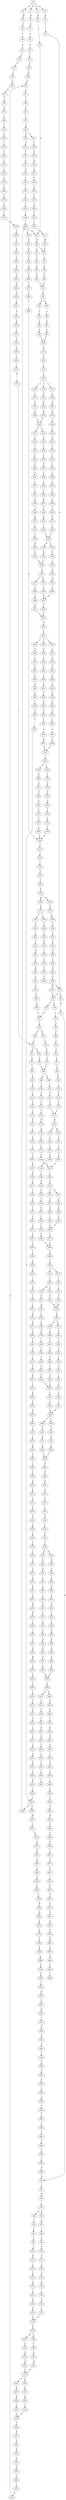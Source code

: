 strict digraph  {
	S0 -> S1 [ label = R ];
	S0 -> S2 [ label = A ];
	S0 -> S3 [ label = V ];
	S0 -> S4 [ label = D ];
	S1 -> S5 [ label = M ];
	S2 -> S6 [ label = D ];
	S3 -> S7 [ label = D ];
	S4 -> S8 [ label = W ];
	S5 -> S9 [ label = R ];
	S6 -> S10 [ label = I ];
	S7 -> S11 [ label = T ];
	S8 -> S12 [ label = Y ];
	S9 -> S13 [ label = A ];
	S10 -> S14 [ label = Q ];
	S11 -> S15 [ label = K ];
	S12 -> S16 [ label = L ];
	S13 -> S17 [ label = D ];
	S14 -> S18 [ label = M ];
	S15 -> S19 [ label = N ];
	S15 -> S20 [ label = L ];
	S16 -> S21 [ label = E ];
	S17 -> S22 [ label = C ];
	S18 -> S23 [ label = Y ];
	S18 -> S24 [ label = F ];
	S19 -> S25 [ label = E ];
	S19 -> S26 [ label = Q ];
	S20 -> S27 [ label = R ];
	S21 -> S28 [ label = A ];
	S22 -> S29 [ label = Y ];
	S23 -> S30 [ label = L ];
	S24 -> S31 [ label = L ];
	S25 -> S32 [ label = V ];
	S26 -> S33 [ label = I ];
	S27 -> S34 [ label = R ];
	S28 -> S35 [ label = F ];
	S29 -> S36 [ label = R ];
	S30 -> S37 [ label = E ];
	S31 -> S38 [ label = E ];
	S32 -> S39 [ label = L ];
	S33 -> S40 [ label = V ];
	S34 -> S41 [ label = I ];
	S35 -> S42 [ label = V ];
	S36 -> S43 [ label = K ];
	S37 -> S44 [ label = E ];
	S38 -> S45 [ label = E ];
	S39 -> S46 [ label = H ];
	S39 -> S47 [ label = N ];
	S40 -> S48 [ label = S ];
	S41 -> S49 [ label = M ];
	S42 -> S50 [ label = V ];
	S43 -> S51 [ label = A ];
	S44 -> S52 [ label = P ];
	S45 -> S52 [ label = P ];
	S46 -> S53 [ label = I ];
	S47 -> S54 [ label = I ];
	S48 -> S55 [ label = I ];
	S49 -> S56 [ label = I ];
	S50 -> S57 [ label = H ];
	S51 -> S58 [ label = Y ];
	S52 -> S59 [ label = R ];
	S53 -> S60 [ label = D ];
	S53 -> S61 [ label = R ];
	S54 -> S62 [ label = D ];
	S55 -> S63 [ label = E ];
	S56 -> S64 [ label = D ];
	S56 -> S65 [ label = S ];
	S57 -> S66 [ label = T ];
	S58 -> S67 [ label = E ];
	S59 -> S68 [ label = A ];
	S59 -> S69 [ label = G ];
	S60 -> S70 [ label = G ];
	S61 -> S71 [ label = E ];
	S62 -> S72 [ label = G ];
	S63 -> S73 [ label = E ];
	S64 -> S74 [ label = S ];
	S65 -> S75 [ label = N ];
	S66 -> S76 [ label = A ];
	S67 -> S77 [ label = T ];
	S68 -> S78 [ label = L ];
	S69 -> S79 [ label = L ];
	S70 -> S80 [ label = P ];
	S71 -> S81 [ label = L ];
	S72 -> S80 [ label = P ];
	S73 -> S82 [ label = P ];
	S74 -> S83 [ label = L ];
	S75 -> S84 [ label = L ];
	S76 -> S85 [ label = A ];
	S77 -> S86 [ label = W ];
	S78 -> S87 [ label = A ];
	S79 -> S88 [ label = A ];
	S80 -> S89 [ label = L ];
	S80 -> S90 [ label = Q ];
	S81 -> S91 [ label = S ];
	S82 -> S92 [ label = D ];
	S83 -> S93 [ label = L ];
	S84 -> S94 [ label = R ];
	S85 -> S95 [ label = T ];
	S86 -> S96 [ label = K ];
	S86 -> S97 [ label = T ];
	S87 -> S98 [ label = P ];
	S88 -> S99 [ label = P ];
	S89 -> S100 [ label = L ];
	S90 -> S101 [ label = L ];
	S91 -> S102 [ label = P ];
	S92 -> S103 [ label = L ];
	S93 -> S104 [ label = Q ];
	S94 -> S105 [ label = K ];
	S95 -> S106 [ label = F ];
	S96 -> S107 [ label = G ];
	S97 -> S108 [ label = G ];
	S98 -> S109 [ label = T ];
	S99 -> S109 [ label = T ];
	S100 -> S110 [ label = E ];
	S101 -> S111 [ label = E ];
	S102 -> S112 [ label = V ];
	S103 -> S113 [ label = E ];
	S104 -> S114 [ label = H ];
	S105 -> S115 [ label = H ];
	S106 -> S116 [ label = T ];
	S107 -> S117 [ label = F ];
	S108 -> S118 [ label = F ];
	S109 -> S119 [ label = G ];
	S110 -> S120 [ label = P ];
	S111 -> S121 [ label = P ];
	S112 -> S122 [ label = S ];
	S113 -> S123 [ label = P ];
	S114 -> S124 [ label = L ];
	S115 -> S125 [ label = L ];
	S116 -> S126 [ label = L ];
	S117 -> S127 [ label = R ];
	S118 -> S128 [ label = K ];
	S119 -> S129 [ label = T ];
	S120 -> S130 [ label = V ];
	S121 -> S131 [ label = I ];
	S122 -> S132 [ label = G ];
	S123 -> S131 [ label = I ];
	S124 -> S133 [ label = E ];
	S125 -> S134 [ label = E ];
	S126 -> S135 [ label = G ];
	S127 -> S136 [ label = N ];
	S128 -> S137 [ label = Q ];
	S129 -> S138 [ label = L ];
	S130 -> S139 [ label = W ];
	S131 -> S140 [ label = W ];
	S132 -> S141 [ label = D ];
	S133 -> S142 [ label = N ];
	S134 -> S143 [ label = D ];
	S135 -> S144 [ label = Q ];
	S136 -> S145 [ label = P ];
	S137 -> S146 [ label = P ];
	S138 -> S147 [ label = L ];
	S139 -> S148 [ label = K ];
	S140 -> S149 [ label = R ];
	S140 -> S150 [ label = K ];
	S141 -> S151 [ label = I ];
	S142 -> S152 [ label = L ];
	S143 -> S153 [ label = L ];
	S144 -> S154 [ label = G ];
	S145 -> S155 [ label = Y ];
	S146 -> S156 [ label = F ];
	S147 -> S157 [ label = L ];
	S147 -> S158 [ label = V ];
	S147 -> S159 [ label = I ];
	S148 -> S160 [ label = E ];
	S149 -> S161 [ label = E ];
	S150 -> S162 [ label = E ];
	S151 -> S163 [ label = R ];
	S152 -> S164 [ label = N ];
	S153 -> S165 [ label = N ];
	S154 -> S166 [ label = A ];
	S155 -> S167 [ label = L ];
	S156 -> S168 [ label = L ];
	S157 -> S169 [ label = A ];
	S158 -> S170 [ label = A ];
	S159 -> S171 [ label = A ];
	S160 -> S172 [ label = L ];
	S161 -> S173 [ label = L ];
	S162 -> S174 [ label = I ];
	S163 -> S175 [ label = I ];
	S164 -> S176 [ label = S ];
	S165 -> S177 [ label = S ];
	S166 -> S178 [ label = A ];
	S167 -> S179 [ label = A ];
	S168 -> S180 [ label = A ];
	S169 -> S181 [ label = R ];
	S170 -> S182 [ label = R ];
	S171 -> S183 [ label = R ];
	S172 -> S184 [ label = E ];
	S173 -> S185 [ label = E ];
	S174 -> S186 [ label = E ];
	S175 -> S187 [ label = Y ];
	S176 -> S188 [ label = A ];
	S177 -> S188 [ label = A ];
	S178 -> S189 [ label = K ];
	S179 -> S190 [ label = D ];
	S180 -> S191 [ label = E ];
	S181 -> S192 [ label = R ];
	S182 -> S193 [ label = K ];
	S183 -> S194 [ label = K ];
	S184 -> S195 [ label = E ];
	S185 -> S195 [ label = E ];
	S186 -> S196 [ label = E ];
	S187 -> S197 [ label = R ];
	S188 -> S198 [ label = G ];
	S189 -> S199 [ label = L ];
	S190 -> S200 [ label = I ];
	S191 -> S201 [ label = I ];
	S192 -> S202 [ label = A ];
	S193 -> S203 [ label = A ];
	S194 -> S203 [ label = A ];
	S195 -> S204 [ label = I ];
	S196 -> S205 [ label = T ];
	S197 -> S206 [ label = G ];
	S198 -> S207 [ label = R ];
	S198 -> S208 [ label = K ];
	S199 -> S209 [ label = S ];
	S200 -> S14 [ label = Q ];
	S200 -> S210 [ label = L ];
	S201 -> S211 [ label = Q ];
	S202 -> S212 [ label = G ];
	S203 -> S213 [ label = S ];
	S203 -> S214 [ label = K ];
	S204 -> S215 [ label = W ];
	S205 -> S216 [ label = W ];
	S206 -> S217 [ label = K ];
	S207 -> S218 [ label = C ];
	S208 -> S219 [ label = C ];
	S209 -> S220 [ label = L ];
	S210 -> S221 [ label = T ];
	S211 -> S222 [ label = M ];
	S212 -> S223 [ label = Q ];
	S213 -> S224 [ label = Q ];
	S214 -> S225 [ label = Q ];
	S215 -> S226 [ label = L ];
	S215 -> S227 [ label = P ];
	S216 -> S228 [ label = P ];
	S217 -> S229 [ label = C ];
	S218 -> S230 [ label = D ];
	S219 -> S231 [ label = D ];
	S220 -> S232 [ label = I ];
	S221 -> S233 [ label = E ];
	S222 -> S24 [ label = F ];
	S223 -> S234 [ label = V ];
	S224 -> S235 [ label = I ];
	S225 -> S236 [ label = V ];
	S226 -> S237 [ label = Y ];
	S227 -> S238 [ label = Y ];
	S228 -> S239 [ label = Y ];
	S229 -> S240 [ label = E ];
	S230 -> S241 [ label = W ];
	S231 -> S242 [ label = W ];
	S232 -> S243 [ label = A ];
	S233 -> S244 [ label = A ];
	S234 -> S245 [ label = L ];
	S235 -> S246 [ label = L ];
	S236 -> S247 [ label = I ];
	S237 -> S248 [ label = K ];
	S238 -> S249 [ label = K ];
	S239 -> S250 [ label = R ];
	S240 -> S251 [ label = I ];
	S241 -> S252 [ label = Q ];
	S242 -> S252 [ label = Q ];
	S243 -> S253 [ label = V ];
	S244 -> S254 [ label = D ];
	S245 -> S255 [ label = P ];
	S246 -> S256 [ label = P ];
	S247 -> S257 [ label = P ];
	S248 -> S258 [ label = L ];
	S249 -> S259 [ label = L ];
	S250 -> S260 [ label = L ];
	S251 -> S261 [ label = V ];
	S252 -> S262 [ label = S ];
	S252 -> S263 [ label = V ];
	S253 -> S264 [ label = R ];
	S254 -> S265 [ label = T ];
	S255 -> S266 [ label = L ];
	S256 -> S267 [ label = A ];
	S257 -> S268 [ label = L ];
	S258 -> S269 [ label = S ];
	S259 -> S269 [ label = S ];
	S260 -> S270 [ label = S ];
	S261 -> S271 [ label = A ];
	S262 -> S272 [ label = R ];
	S263 -> S273 [ label = R ];
	S264 -> S274 [ label = T ];
	S265 -> S275 [ label = T ];
	S266 -> S276 [ label = L ];
	S267 -> S277 [ label = L ];
	S268 -> S278 [ label = L ];
	S269 -> S279 [ label = S ];
	S270 -> S280 [ label = S ];
	S271 -> S281 [ label = E ];
	S272 -> S282 [ label = K ];
	S273 -> S283 [ label = K ];
	S274 -> S284 [ label = D ];
	S275 -> S285 [ label = L ];
	S276 -> S286 [ label = L ];
	S277 -> S287 [ label = I ];
	S278 -> S288 [ label = V ];
	S279 -> S289 [ label = P ];
	S280 -> S289 [ label = P ];
	S281 -> S290 [ label = T ];
	S282 -> S291 [ label = G ];
	S283 -> S292 [ label = G ];
	S284 -> S293 [ label = P ];
	S285 -> S294 [ label = L ];
	S286 -> S295 [ label = C ];
	S287 -> S296 [ label = K ];
	S288 -> S297 [ label = K ];
	S289 -> S298 [ label = V ];
	S290 -> S299 [ label = C ];
	S291 -> S300 [ label = F ];
	S292 -> S300 [ label = F ];
	S293 -> S301 [ label = D ];
	S294 -> S302 [ label = G ];
	S295 -> S303 [ label = S ];
	S296 -> S304 [ label = T ];
	S297 -> S305 [ label = S ];
	S298 -> S306 [ label = V ];
	S299 -> S307 [ label = A ];
	S300 -> S308 [ label = Y ];
	S301 -> S309 [ label = N ];
	S302 -> S310 [ label = Y ];
	S303 -> S311 [ label = R ];
	S304 -> S312 [ label = R ];
	S305 -> S313 [ label = R ];
	S306 -> S314 [ label = V ];
	S306 -> S315 [ label = I ];
	S307 -> S316 [ label = Q ];
	S308 -> S317 [ label = R ];
	S309 -> S318 [ label = Q ];
	S310 -> S319 [ label = G ];
	S311 -> S320 [ label = T ];
	S312 -> S321 [ label = A ];
	S313 -> S322 [ label = T ];
	S314 -> S323 [ label = L ];
	S315 -> S324 [ label = L ];
	S316 -> S325 [ label = L ];
	S317 -> S326 [ label = V ];
	S318 -> S327 [ label = F ];
	S319 -> S328 [ label = L ];
	S320 -> S329 [ label = A ];
	S321 -> S330 [ label = A ];
	S322 -> S329 [ label = A ];
	S323 -> S331 [ label = M ];
	S323 -> S332 [ label = L ];
	S324 -> S333 [ label = L ];
	S325 -> S334 [ label = M ];
	S326 -> S335 [ label = H ];
	S327 -> S336 [ label = Q ];
	S328 -> S337 [ label = V ];
	S329 -> S338 [ label = T ];
	S329 -> S339 [ label = N ];
	S330 -> S340 [ label = N ];
	S331 -> S341 [ label = P ];
	S332 -> S342 [ label = P ];
	S333 -> S343 [ label = P ];
	S334 -> S344 [ label = T ];
	S335 -> S345 [ label = A ];
	S336 -> S346 [ label = H ];
	S337 -> S347 [ label = T ];
	S338 -> S348 [ label = R ];
	S339 -> S349 [ label = R ];
	S340 -> S350 [ label = R ];
	S341 -> S351 [ label = W ];
	S342 -> S352 [ label = W ];
	S343 -> S352 [ label = W ];
	S344 -> S353 [ label = L ];
	S345 -> S354 [ label = N ];
	S346 -> S355 [ label = V ];
	S347 -> S356 [ label = V ];
	S348 -> S357 [ label = T ];
	S349 -> S358 [ label = S ];
	S350 -> S358 [ label = S ];
	S351 -> S359 [ label = E ];
	S352 -> S360 [ label = E ];
	S353 -> S361 [ label = H ];
	S354 -> S362 [ label = C ];
	S355 -> S363 [ label = L ];
	S356 -> S364 [ label = R ];
	S356 -> S365 [ label = K ];
	S357 -> S366 [ label = K ];
	S358 -> S367 [ label = K ];
	S359 -> S368 [ label = A ];
	S360 -> S369 [ label = K ];
	S360 -> S370 [ label = E ];
	S361 -> S371 [ label = H ];
	S362 -> S372 [ label = Y ];
	S363 -> S373 [ label = H ];
	S364 -> S374 [ label = S ];
	S365 -> S375 [ label = S ];
	S366 -> S376 [ label = M ];
	S367 -> S377 [ label = L ];
	S367 -> S378 [ label = M ];
	S368 -> S379 [ label = R ];
	S369 -> S380 [ label = R ];
	S370 -> S381 [ label = K ];
	S371 -> S382 [ label = A ];
	S372 -> S383 [ label = R ];
	S373 -> S53 [ label = I ];
	S374 -> S384 [ label = E ];
	S375 -> S385 [ label = S ];
	S375 -> S386 [ label = T ];
	S376 -> S387 [ label = Y ];
	S377 -> S388 [ label = Y ];
	S378 -> S389 [ label = Y ];
	S379 -> S390 [ label = Y ];
	S380 -> S391 [ label = F ];
	S381 -> S392 [ label = Y ];
	S382 -> S393 [ label = F ];
	S383 -> S43 [ label = K ];
	S384 -> S394 [ label = T ];
	S385 -> S395 [ label = G ];
	S386 -> S396 [ label = S ];
	S387 -> S397 [ label = H ];
	S388 -> S398 [ label = H ];
	S389 -> S397 [ label = H ];
	S390 -> S399 [ label = I ];
	S391 -> S400 [ label = A ];
	S392 -> S401 [ label = F ];
	S393 -> S402 [ label = V ];
	S394 -> S403 [ label = V ];
	S395 -> S404 [ label = I ];
	S396 -> S405 [ label = I ];
	S397 -> S406 [ label = S ];
	S398 -> S407 [ label = S ];
	S399 -> S408 [ label = Y ];
	S400 -> S409 [ label = Y ];
	S401 -> S410 [ label = Y ];
	S402 -> S411 [ label = L ];
	S403 -> S412 [ label = A ];
	S404 -> S413 [ label = G ];
	S405 -> S414 [ label = R ];
	S406 -> S415 [ label = E ];
	S407 -> S415 [ label = E ];
	S408 -> S416 [ label = A ];
	S409 -> S417 [ label = A ];
	S410 -> S418 [ label = A ];
	S411 -> S419 [ label = F ];
	S412 -> S420 [ label = R ];
	S413 -> S421 [ label = M ];
	S414 -> S422 [ label = G ];
	S415 -> S423 [ label = D ];
	S416 -> S424 [ label = V ];
	S417 -> S425 [ label = V ];
	S418 -> S426 [ label = I ];
	S419 -> S427 [ label = K ];
	S420 -> S428 [ label = I ];
	S421 -> S429 [ label = T ];
	S422 -> S430 [ label = V ];
	S423 -> S431 [ label = V ];
	S424 -> S432 [ label = A ];
	S425 -> S432 [ label = A ];
	S426 -> S433 [ label = A ];
	S427 -> S434 [ label = L ];
	S428 -> S435 [ label = D ];
	S429 -> S436 [ label = H ];
	S430 -> S437 [ label = D ];
	S431 -> S438 [ label = L ];
	S431 -> S439 [ label = V ];
	S431 -> S440 [ label = I ];
	S432 -> S441 [ label = I ];
	S433 -> S442 [ label = I ];
	S434 -> S443 [ label = K ];
	S435 -> S444 [ label = T ];
	S436 -> S445 [ label = S ];
	S437 -> S446 [ label = T ];
	S438 -> S447 [ label = V ];
	S439 -> S448 [ label = V ];
	S440 -> S449 [ label = V ];
	S441 -> S450 [ label = A ];
	S442 -> S451 [ label = A ];
	S443 -> S452 [ label = E ];
	S444 -> S453 [ label = K ];
	S445 -> S454 [ label = K ];
	S446 -> S15 [ label = K ];
	S447 -> S455 [ label = V ];
	S448 -> S456 [ label = V ];
	S449 -> S457 [ label = V ];
	S450 -> S458 [ label = Q ];
	S451 -> S458 [ label = Q ];
	S452 -> S459 [ label = N ];
	S453 -> S19 [ label = N ];
	S454 -> S460 [ label = N ];
	S455 -> S461 [ label = Q ];
	S456 -> S462 [ label = A ];
	S457 -> S463 [ label = S ];
	S458 -> S464 [ label = I ];
	S458 -> S465 [ label = V ];
	S459 -> S466 [ label = E ];
	S460 -> S467 [ label = E ];
	S461 -> S468 [ label = F ];
	S462 -> S469 [ label = F ];
	S463 -> S470 [ label = F ];
	S464 -> S471 [ label = T ];
	S465 -> S472 [ label = T ];
	S466 -> S473 [ label = L ];
	S467 -> S32 [ label = V ];
	S468 -> S474 [ label = R ];
	S469 -> S475 [ label = N ];
	S470 -> S476 [ label = N ];
	S471 -> S477 [ label = K ];
	S472 -> S478 [ label = K ];
	S473 -> S479 [ label = L ];
	S474 -> S480 [ label = R ];
	S475 -> S481 [ label = Q ];
	S476 -> S482 [ label = Q ];
	S477 -> S483 [ label = G ];
	S478 -> S484 [ label = G ];
	S479 -> S485 [ label = M ];
	S480 -> S486 [ label = R ];
	S481 -> S487 [ label = R ];
	S482 -> S488 [ label = T ];
	S483 -> S489 [ label = L ];
	S484 -> S489 [ label = L ];
	S485 -> S490 [ label = K ];
	S486 -> S491 [ label = Q ];
	S487 -> S492 [ label = N ];
	S488 -> S493 [ label = N ];
	S489 -> S494 [ label = G ];
	S490 -> S495 [ label = I ];
	S491 -> S496 [ label = L ];
	S492 -> S497 [ label = L ];
	S493 -> S498 [ label = L ];
	S494 -> S499 [ label = M ];
	S495 -> S500 [ label = Y ];
	S496 -> S501 [ label = A ];
	S497 -> S502 [ label = A ];
	S498 -> S503 [ label = A ];
	S499 -> S504 [ label = E ];
	S500 -> S505 [ label = D ];
	S501 -> S506 [ label = E ];
	S502 -> S507 [ label = E ];
	S503 -> S508 [ label = D ];
	S503 -> S509 [ label = R ];
	S504 -> S510 [ label = D ];
	S505 -> S511 [ label = K ];
	S506 -> S512 [ label = V ];
	S507 -> S512 [ label = V ];
	S508 -> S200 [ label = I ];
	S509 -> S513 [ label = M ];
	S510 -> S514 [ label = A ];
	S511 -> S515 [ label = V ];
	S512 -> S516 [ label = L ];
	S513 -> S517 [ label = L ];
	S514 -> S518 [ label = I ];
	S515 -> S519 [ label = A ];
	S516 -> S520 [ label = L ];
	S516 -> S521 [ label = P ];
	S517 -> S522 [ label = K ];
	S518 -> S523 [ label = M ];
	S519 -> S524 [ label = G ];
	S520 -> S525 [ label = T ];
	S521 -> S526 [ label = R ];
	S522 -> S527 [ label = E ];
	S523 -> S528 [ label = C ];
	S524 -> S529 [ label = A ];
	S525 -> S530 [ label = A ];
	S526 -> S531 [ label = A ];
	S527 -> S532 [ label = W ];
	S528 -> S533 [ label = R ];
	S529 -> S534 [ label = K ];
	S530 -> S535 [ label = D ];
	S531 -> S536 [ label = D ];
	S532 -> S537 [ label = E ];
	S533 -> S538 [ label = G ];
	S534 -> S539 [ label = A ];
	S535 -> S540 [ label = A ];
	S536 -> S541 [ label = S ];
	S537 -> S542 [ label = E ];
	S538 -> S543 [ label = G ];
	S538 -> S544 [ label = N ];
	S539 -> S545 [ label = L ];
	S540 -> S546 [ label = T ];
	S541 -> S547 [ label = T ];
	S542 -> S548 [ label = F ];
	S543 -> S549 [ label = K ];
	S544 -> S550 [ label = K ];
	S545 -> S551 [ label = A ];
	S546 -> S552 [ label = L ];
	S547 -> S553 [ label = L ];
	S548 -> S554 [ label = S ];
	S549 -> S555 [ label = E ];
	S550 -> S556 [ label = S ];
	S551 -> S557 [ label = T ];
	S552 -> S558 [ label = L ];
	S553 -> S559 [ label = L ];
	S554 -> S560 [ label = A ];
	S555 -> S561 [ label = L ];
	S556 -> S562 [ label = L ];
	S557 -> S563 [ label = Q ];
	S558 -> S302 [ label = G ];
	S559 -> S302 [ label = G ];
	S560 -> S564 [ label = N ];
	S561 -> S565 [ label = A ];
	S562 -> S566 [ label = A ];
	S563 -> S567 [ label = K ];
	S564 -> S568 [ label = M ];
	S565 -> S569 [ label = F ];
	S566 -> S570 [ label = F ];
	S567 -> S571 [ label = Y ];
	S568 -> S572 [ label = E ];
	S569 -> S573 [ label = R ];
	S570 -> S574 [ label = A ];
	S571 -> S575 [ label = M ];
	S572 -> S576 [ label = K ];
	S573 -> S577 [ label = V ];
	S574 -> S578 [ label = V ];
	S575 -> S579 [ label = R ];
	S576 -> S580 [ label = A ];
	S577 -> S581 [ label = G ];
	S578 -> S582 [ label = G ];
	S579 -> S583 [ label = T ];
	S580 -> S584 [ label = A ];
	S581 -> S585 [ label = Q ];
	S582 -> S586 [ label = K ];
	S583 -> S587 [ label = I ];
	S584 -> S588 [ label = E ];
	S585 -> S589 [ label = K ];
	S586 -> S590 [ label = R ];
	S587 -> S591 [ label = L ];
	S588 -> S592 [ label = K ];
	S589 -> S593 [ label = Q ];
	S590 -> S594 [ label = Q ];
	S591 -> S595 [ label = G ];
	S592 -> S596 [ label = P ];
	S593 -> S597 [ label = F ];
	S594 -> S598 [ label = F ];
	S595 -> S599 [ label = M ];
	S596 -> S600 [ label = L ];
	S597 -> S601 [ label = P ];
	S598 -> S602 [ label = P ];
	S599 -> S603 [ label = V ];
	S600 -> S604 [ label = D ];
	S601 -> S605 [ label = M ];
	S602 -> S605 [ label = M ];
	S603 -> S606 [ label = Q ];
	S604 -> S607 [ label = F ];
	S605 -> S608 [ label = L ];
	S606 -> S609 [ label = V ];
	S607 -> S610 [ label = P ];
	S608 -> S611 [ label = R ];
	S608 -> S612 [ label = H ];
	S609 -> S613 [ label = F ];
	S610 -> S614 [ label = I ];
	S611 -> S615 [ label = Q ];
	S612 -> S616 [ label = K ];
	S613 -> S617 [ label = P ];
	S614 -> S618 [ label = R ];
	S615 -> S619 [ label = R ];
	S616 -> S620 [ label = Q ];
	S617 -> S621 [ label = N ];
	S618 -> S622 [ label = Q ];
	S619 -> S623 [ label = L ];
	S620 -> S624 [ label = L ];
	S621 -> S625 [ label = D ];
	S622 -> S626 [ label = K ];
	S623 -> S627 [ label = K ];
	S624 -> S628 [ label = K ];
	S625 -> S629 [ label = I ];
	S626 -> S630 [ label = I ];
	S627 -> S631 [ label = D ];
	S628 -> S632 [ label = H ];
	S629 -> S633 [ label = E ];
	S630 -> S634 [ label = K ];
	S631 -> S635 [ label = P ];
	S632 -> S636 [ label = P ];
	S633 -> S637 [ label = A ];
	S634 -> S638 [ label = P ];
	S635 -> S639 [ label = L ];
	S636 -> S640 [ label = L ];
	S637 -> S641 [ label = A ];
	S638 -> S642 [ label = P ];
	S639 -> S643 [ label = V ];
	S640 -> S644 [ label = G ];
	S641 -> S645 [ label = G ];
	S642 -> S646 [ label = L ];
	S643 -> S647 [ label = A ];
	S644 -> S648 [ label = S ];
	S645 -> S649 [ label = T ];
	S646 -> S650 [ label = Q ];
	S647 -> S651 [ label = L ];
	S648 -> S652 [ label = L ];
	S649 -> S653 [ label = N ];
	S650 -> S654 [ label = T ];
	S652 -> S655 [ label = Q ];
	S653 -> S656 [ label = L ];
	S654 -> S657 [ label = L ];
	S655 -> S658 [ label = Q ];
	S656 -> S503 [ label = A ];
	S657 -> S659 [ label = V ];
	S658 -> S660 [ label = S ];
	S659 -> S661 [ label = E ];
	S660 -> S662 [ label = W ];
	S661 -> S663 [ label = D ];
	S662 -> S664 [ label = R ];
	S663 -> S665 [ label = K ];
	S664 -> S666 [ label = P ];
	S665 -> S667 [ label = L ];
	S666 -> S668 [ label = D ];
	S667 -> S669 [ label = R ];
	S668 -> S670 [ label = C ];
	S669 -> S34 [ label = R ];
	S670 -> S671 [ label = G ];
	S671 -> S672 [ label = F ];
	S672 -> S673 [ label = T ];
	S673 -> S674 [ label = Q ];
	S674 -> S675 [ label = P ];
	S675 -> S676 [ label = G ];
	S676 -> S677 [ label = N ];
	S677 -> S678 [ label = K ];
	S678 -> S679 [ label = D ];
	S679 -> S680 [ label = M ];
	S680 -> S681 [ label = A ];
	S681 -> S682 [ label = M ];
	S682 -> S683 [ label = P ];
	S683 -> S684 [ label = L ];
}
